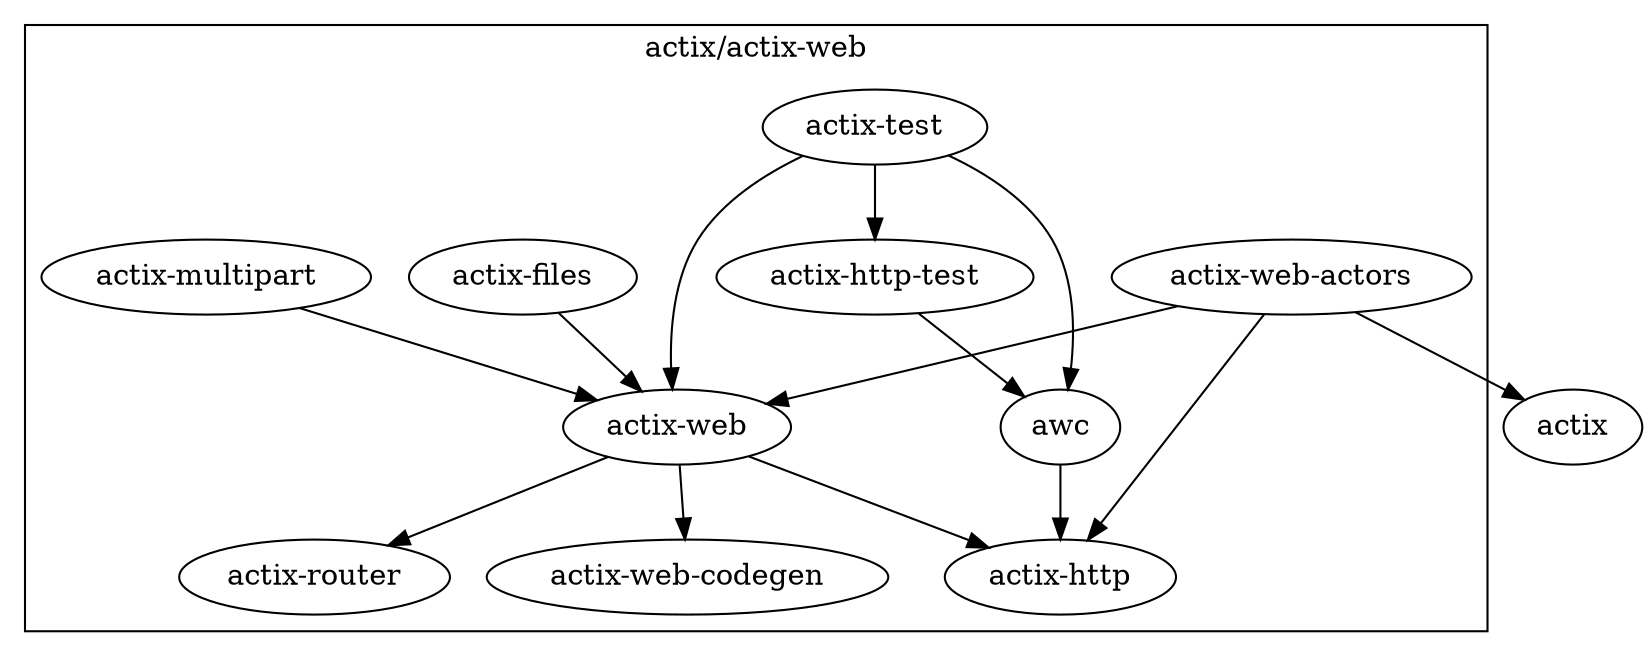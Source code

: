 digraph {
    subgraph cluster_web {
        label="actix/actix-web"
        "awc"
        "actix-web"
        "actix-files"
        "actix-http"
        "actix-multipart"
        "actix-web-actors"
        "actix-web-codegen"
        "actix-http-test"
        "actix-test"
        "actix-router"
    }

    "actix-web" -> { "actix-web-codegen" "actix-http" "actix-router" }
    "awc" -> { "actix-http" }
    "actix-web-actors" -> { "actix" "actix-web" "actix-http" }
    "actix-multipart" -> { "actix-web" }
    "actix-files" -> { "actix-web" }
    "actix-http-test" -> { "awc" }
    "actix-test" -> { "actix-web" "awc" "actix-http-test" }
}
